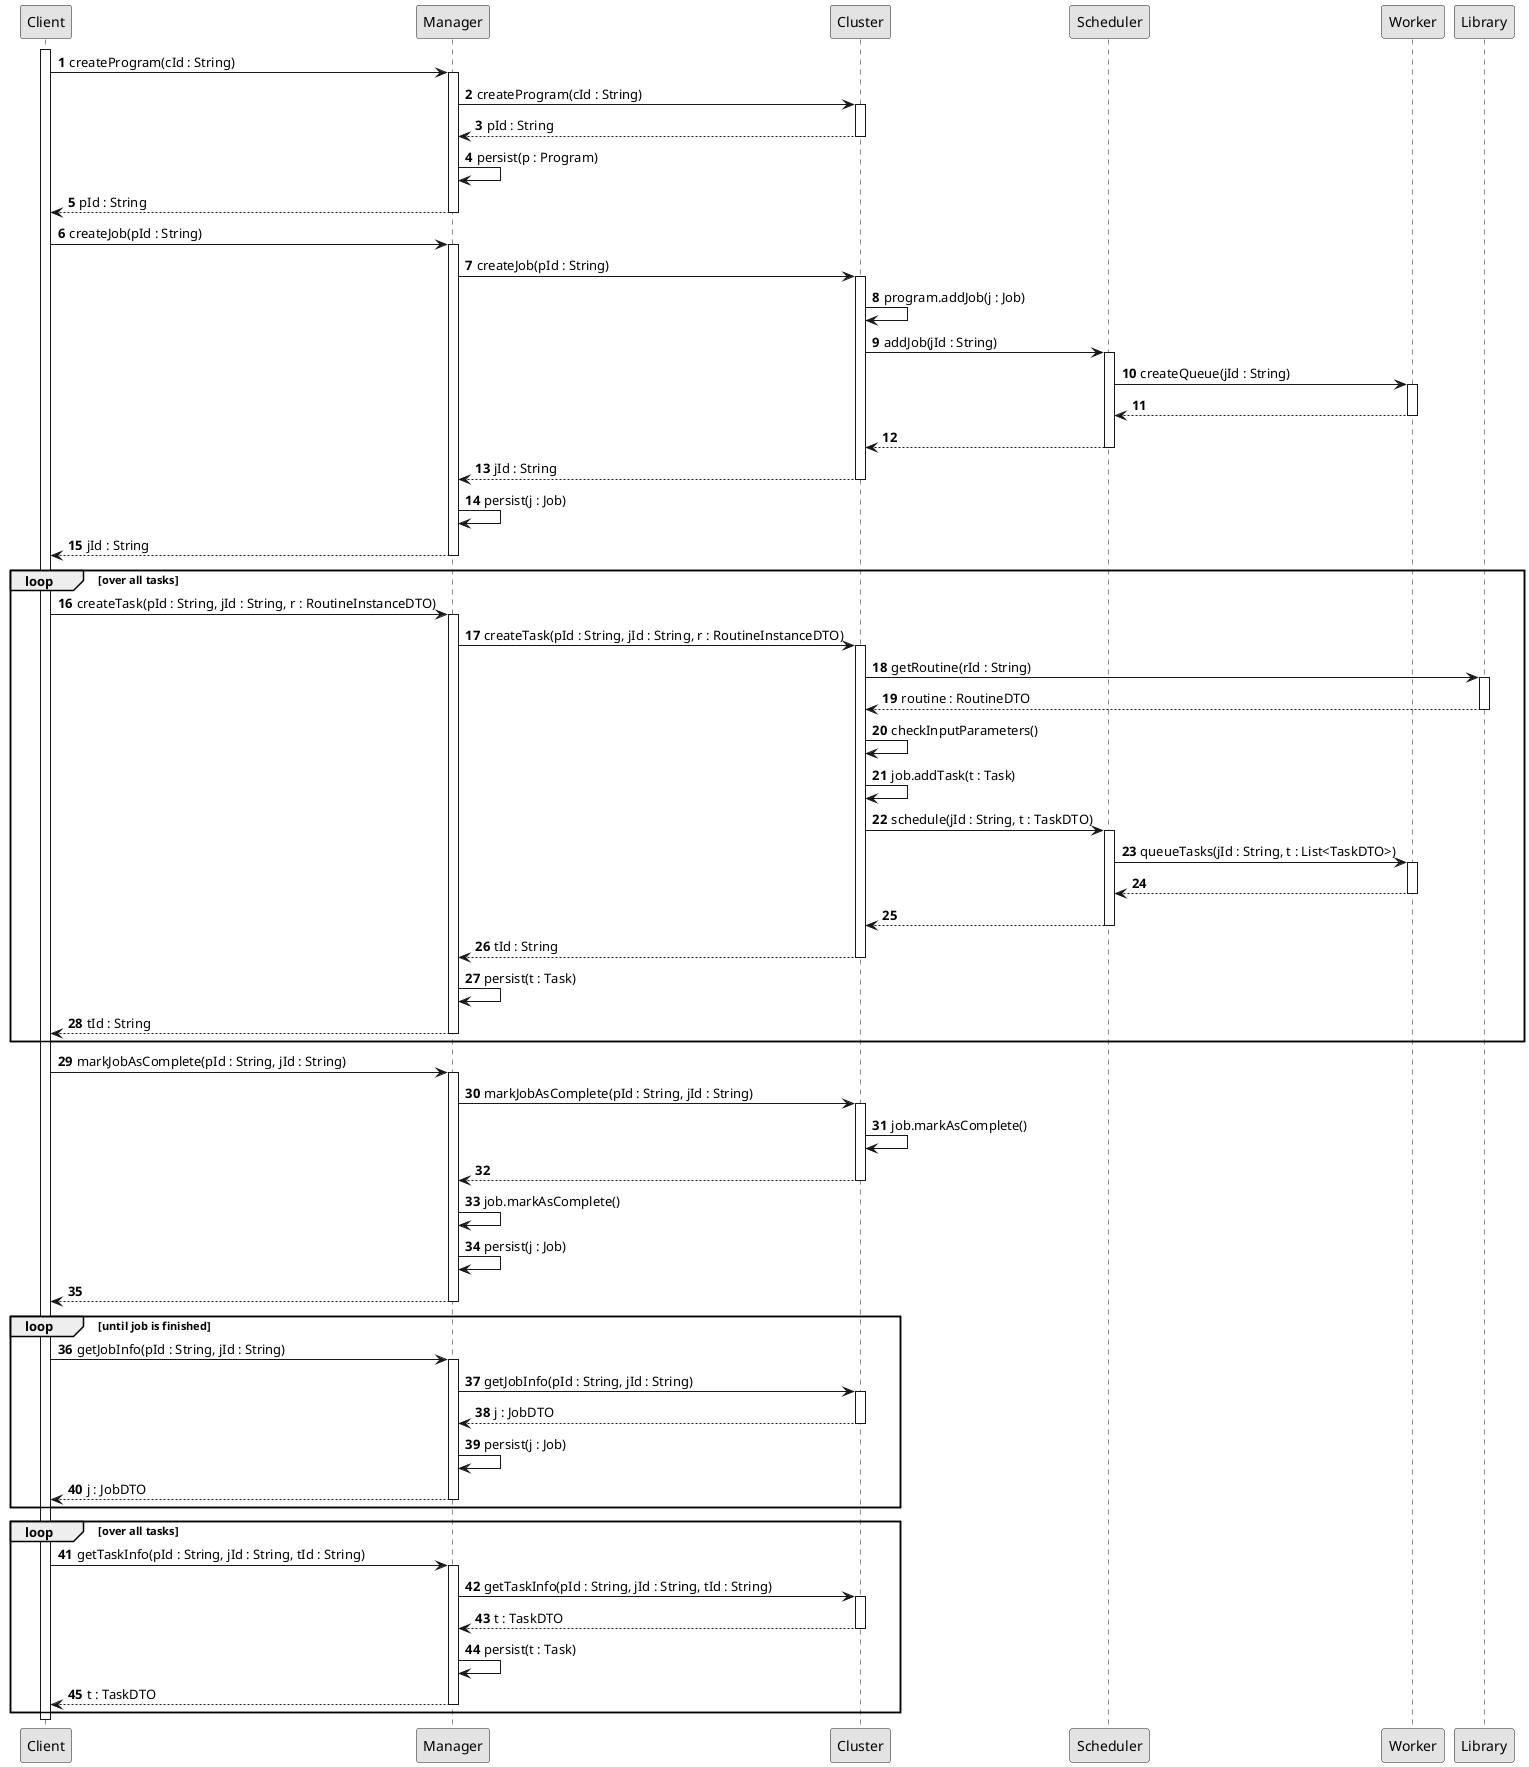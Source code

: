 @startuml

skinparam monochrome true
'skinparam style strictuml
'skinparam handwritten true
'skinparam linetype polyline

autonumber

participant Client as client
participant Manager as manager
participant Cluster as cluster
participant Scheduler as scheduler
participant Worker as worker
participant Library as library

activate client

client -> manager : createProgram(cId : String)
activate manager
        manager -> cluster : createProgram(cId : String)
        activate cluster
        cluster --> manager : pId : String
        deactivate cluster
        manager -> manager : persist(p : Program)
manager --> client : pId : String
deactivate manager

client -> manager : createJob(pId : String)
activate manager
        manager -> cluster : createJob(pId : String)
        activate cluster
            cluster -> cluster: program.addJob(j : Job)
            cluster -> scheduler : addJob(jId : String)
            activate scheduler
                scheduler -> worker : createQueue(jId : String)
                activate worker
                worker --> scheduler
                deactivate worker
            scheduler --> cluster
            deactivate scheduler
        cluster --> manager : jId : String
        deactivate cluster
        manager -> manager : persist(j : Job)
manager --> client : jId : String
deactivate manager

loop over all tasks
client -> manager : createTask(pId : String, jId : String, r : RoutineInstanceDTO)
activate manager
        manager -> cluster : createTask(pId : String, jId : String, r : RoutineInstanceDTO)
        activate cluster
            cluster -> library : getRoutine(rId : String)
            activate library
            library --> cluster : routine : RoutineDTO
            deactivate library
            cluster -> cluster : checkInputParameters()
            cluster -> cluster : job.addTask(t : Task)
            cluster -> scheduler : schedule(jId : String, t : TaskDTO)
            activate scheduler
                scheduler -> worker : queueTasks(jId : String, t : List<TaskDTO>)
                activate worker
                worker --> scheduler
                deactivate worker
            scheduler --> cluster
            deactivate scheduler
        cluster --> manager : tId : String
        deactivate cluster
        manager -> manager : persist(t : Task)
manager --> client : tId : String
deactivate manager
end

client -> manager : markJobAsComplete(pId : String, jId : String)
activate manager
    manager -> cluster : markJobAsComplete(pId : String, jId : String)
    activate cluster
        cluster -> cluster : job.markAsComplete()
    cluster --> manager
    deactivate cluster
    manager -> manager : job.markAsComplete()
    manager -> manager : persist(j : Job)
manager --> client
deactivate manager

loop until job is finished
client -> manager : getJobInfo(pId : String, jId : String)
activate manager
    manager -> cluster : getJobInfo(pId : String, jId : String)
    activate cluster
    cluster --> manager : j : JobDTO
    deactivate cluster
    manager -> manager : persist(j : Job)
manager --> client : j : JobDTO
deactivate manager
end

loop over all tasks
client -> manager : getTaskInfo(pId : String, jId : String, tId : String)
activate manager
    manager -> cluster : getTaskInfo(pId : String, jId : String, tId : String)
    activate cluster
    cluster --> manager : t : TaskDTO
    deactivate cluster
    manager -> manager: persist(t : Task)
manager --> client : t : TaskDTO
deactivate manager
end

deactivate client

@enduml